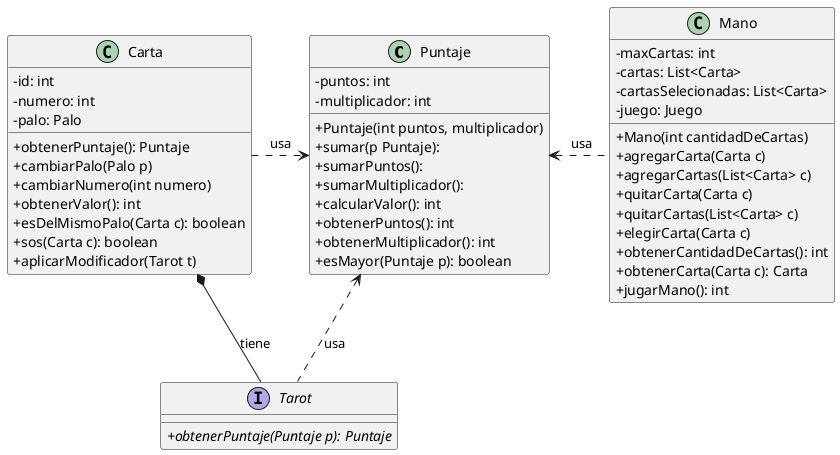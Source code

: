 @startuml Puntaje
skinparam classAttributeIconSize 0
class Puntaje {
-puntos: int
-multiplicador: int
+Puntaje(int puntos, multiplicador)
+sumar(p Puntaje):
+sumarPuntos():
+sumarMultiplicador():
+calcularValor(): int
+obtenerPuntos(): int
+obtenerMultiplicador(): int
+esMayor(Puntaje p): boolean
}

class Carta {
-id: int
-numero: int
-palo: Palo
+obtenerPuntaje(): Puntaje
+cambiarPalo(Palo p)
+cambiarNumero(int numero)
+obtenerValor(): int
+esDelMismoPalo(Carta c): boolean
+sos(Carta c): boolean
+aplicarModificador(Tarot t)
}

interface Tarot {
+{abstract}obtenerPuntaje(Puntaje p): Puntaje
}

Carta *-- Tarot :tiene

class Mano {
-maxCartas: int
-cartas: List<Carta>
-cartasSelecionadas: List<Carta>
-juego: Juego
+Mano(int cantidadDeCartas)
+agregarCarta(Carta c)
+agregarCartas(List<Carta> c)
+quitarCarta(Carta c)
+quitarCartas(List<Carta> c)
+elegirCarta(Carta c)
+obtenerCantidadDeCartas(): int
+obtenerCarta(Carta c): Carta
+jugarMano(): int
}


Mano .left.> Puntaje: " usa"
Tarot .up.> Puntaje: "usa"
Puntaje <.left. Carta: "usa"

@enduml